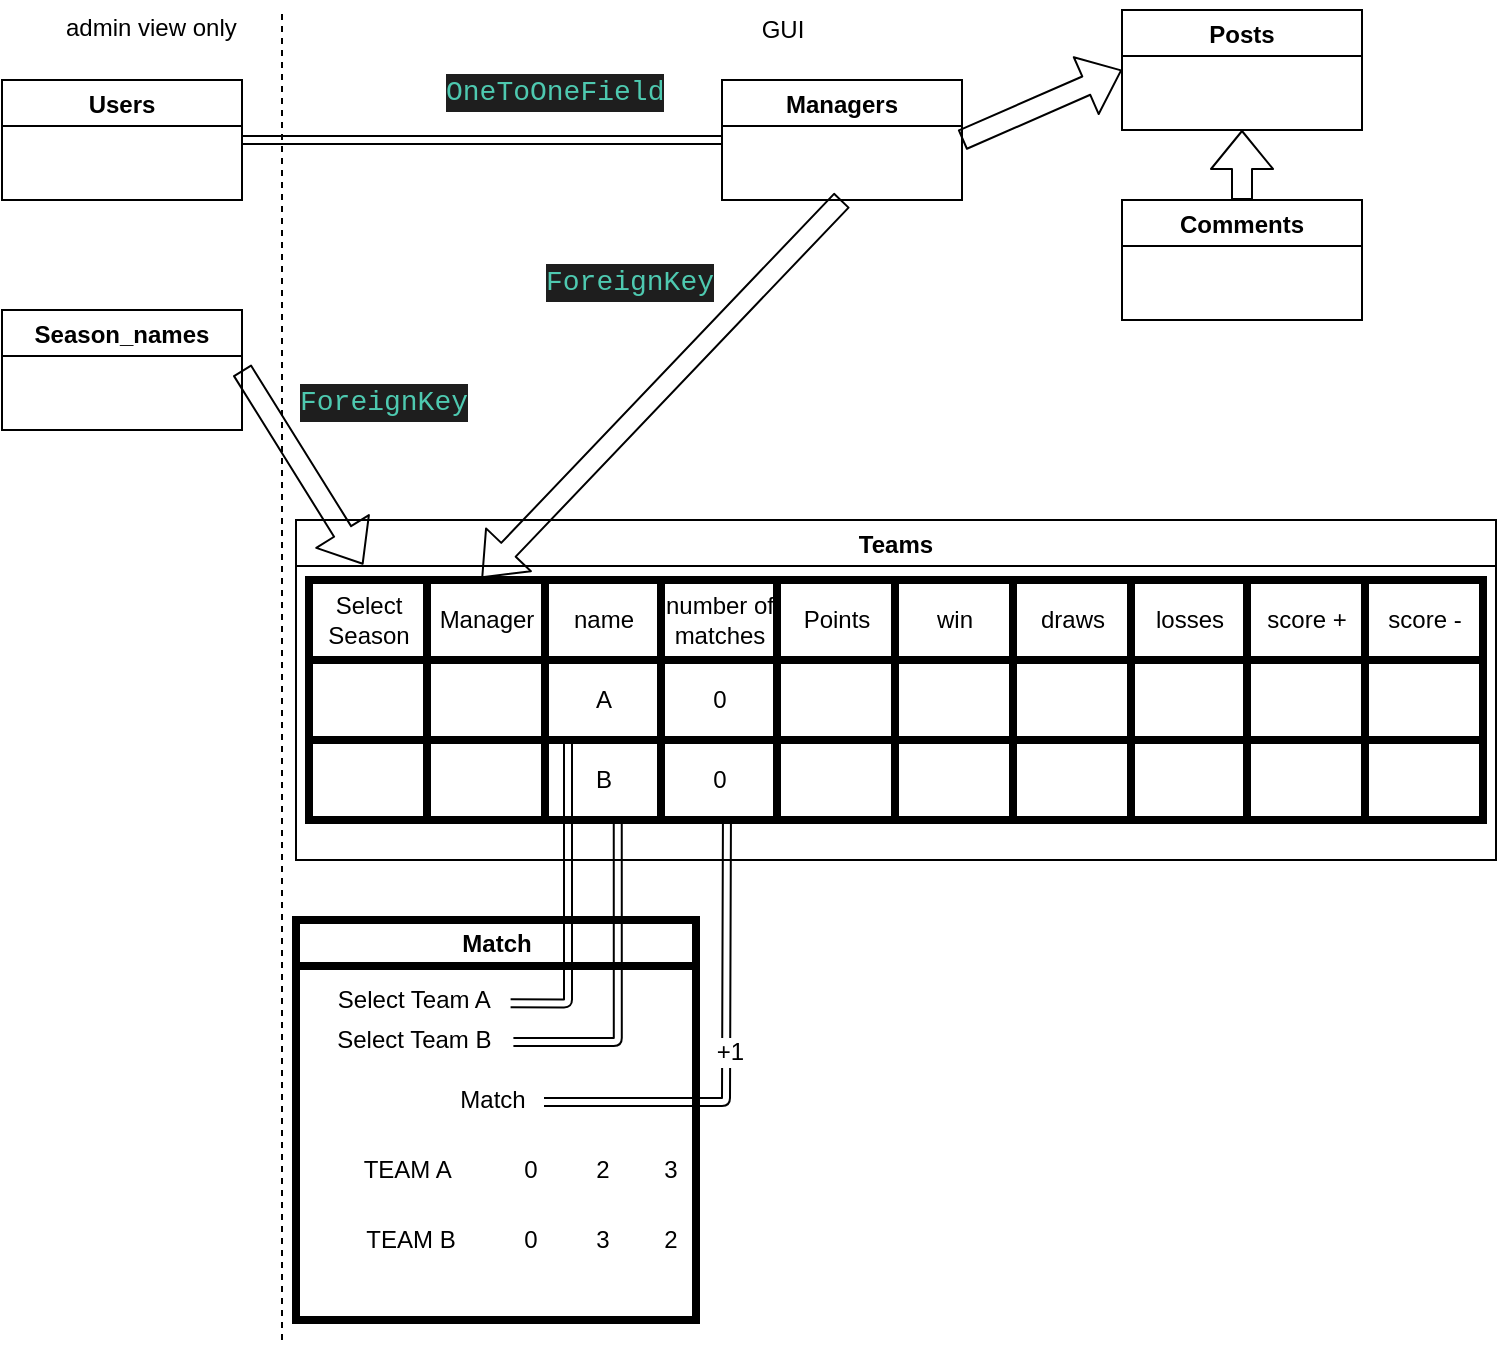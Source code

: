 <mxfile>
    <diagram id="rNlksn1WPZeVqBZFMjEH" name="Page-1">
        <mxGraphModel dx="807" dy="475" grid="1" gridSize="10" guides="1" tooltips="1" connect="1" arrows="1" fold="1" page="1" pageScale="1" pageWidth="827" pageHeight="1169" math="0" shadow="0">
            <root>
                <mxCell id="0"/>
                <mxCell id="1" parent="0"/>
                <mxCell id="2" value="" style="endArrow=none;dashed=1;html=1;" parent="1" edge="1">
                    <mxGeometry width="50" height="50" relative="1" as="geometry">
                        <mxPoint x="220" y="670" as="sourcePoint"/>
                        <mxPoint x="220" y="5" as="targetPoint"/>
                    </mxGeometry>
                </mxCell>
                <mxCell id="18" style="edgeStyle=none;shape=link;html=1;exitX=1;exitY=0.5;exitDx=0;exitDy=0;entryX=0;entryY=0.5;entryDx=0;entryDy=0;" edge="1" parent="1" source="4" target="11">
                    <mxGeometry relative="1" as="geometry"/>
                </mxCell>
                <mxCell id="4" value="Users" style="swimlane;" vertex="1" parent="1">
                    <mxGeometry x="80" y="40" width="120" height="60" as="geometry"/>
                </mxCell>
                <mxCell id="5" value="Posts" style="swimlane;" vertex="1" parent="1">
                    <mxGeometry x="640" y="5" width="120" height="60" as="geometry"/>
                </mxCell>
                <mxCell id="7" value="Comments" style="swimlane;" vertex="1" parent="1">
                    <mxGeometry x="640" y="100" width="120" height="60" as="geometry"/>
                </mxCell>
                <mxCell id="9" value="Season_names" style="swimlane;" vertex="1" parent="1">
                    <mxGeometry x="80" y="155" width="120" height="60" as="geometry"/>
                </mxCell>
                <mxCell id="10" value="Teams" style="swimlane;" vertex="1" parent="1">
                    <mxGeometry x="227" y="260" width="600" height="170" as="geometry"/>
                </mxCell>
                <mxCell id="34" value="" style="shape=table;startSize=0;container=1;collapsible=0;childLayout=tableLayout;rounded=0;glass=0;sketch=0;fontFamily=Helvetica;fontSize=12;fontColor=default;strokeWidth=4;fillColor=none;gradientColor=none;html=1;" vertex="1" parent="10">
                    <mxGeometry x="6.5" y="30" width="587" height="120" as="geometry"/>
                </mxCell>
                <mxCell id="35" value="" style="shape=partialRectangle;collapsible=0;dropTarget=0;pointerEvents=0;fillColor=none;top=0;left=0;bottom=0;right=0;points=[[0,0.5],[1,0.5]];portConstraint=eastwest;rounded=0;glass=0;sketch=0;fontFamily=Helvetica;fontSize=12;fontColor=default;strokeWidth=4;html=1;" vertex="1" parent="34">
                    <mxGeometry width="587" height="40" as="geometry"/>
                </mxCell>
                <mxCell id="36" value="Select Season" style="shape=partialRectangle;html=1;whiteSpace=wrap;connectable=0;overflow=hidden;fillColor=none;top=0;left=0;bottom=0;right=0;pointerEvents=1;rounded=0;glass=0;sketch=0;fontFamily=Helvetica;fontSize=12;fontColor=default;strokeWidth=4;" vertex="1" parent="35">
                    <mxGeometry width="59" height="40" as="geometry">
                        <mxRectangle width="59" height="40" as="alternateBounds"/>
                    </mxGeometry>
                </mxCell>
                <mxCell id="37" value="Manager" style="shape=partialRectangle;html=1;whiteSpace=wrap;connectable=0;overflow=hidden;fillColor=none;top=0;left=0;bottom=0;right=0;pointerEvents=1;rounded=0;glass=0;sketch=0;fontFamily=Helvetica;fontSize=12;fontColor=default;strokeWidth=4;" vertex="1" parent="35">
                    <mxGeometry x="59" width="59" height="40" as="geometry">
                        <mxRectangle width="59" height="40" as="alternateBounds"/>
                    </mxGeometry>
                </mxCell>
                <mxCell id="38" value="&lt;span&gt;name&lt;/span&gt;" style="shape=partialRectangle;html=1;whiteSpace=wrap;connectable=0;overflow=hidden;fillColor=none;top=0;left=0;bottom=0;right=0;pointerEvents=1;rounded=0;glass=0;sketch=0;fontFamily=Helvetica;fontSize=12;fontColor=default;strokeWidth=4;" vertex="1" parent="35">
                    <mxGeometry x="118" width="58" height="40" as="geometry">
                        <mxRectangle width="58" height="40" as="alternateBounds"/>
                    </mxGeometry>
                </mxCell>
                <mxCell id="62" value="&lt;span&gt;number of matches&lt;/span&gt;" style="shape=partialRectangle;html=1;whiteSpace=wrap;connectable=0;overflow=hidden;fillColor=none;top=0;left=0;bottom=0;right=0;pointerEvents=1;rounded=0;glass=0;sketch=0;fontFamily=Helvetica;fontSize=12;fontColor=default;strokeWidth=4;" vertex="1" parent="35">
                    <mxGeometry x="176" width="58" height="40" as="geometry">
                        <mxRectangle width="58" height="40" as="alternateBounds"/>
                    </mxGeometry>
                </mxCell>
                <mxCell id="39" value="Points" style="shape=partialRectangle;html=1;whiteSpace=wrap;connectable=0;overflow=hidden;fillColor=none;top=0;left=0;bottom=0;right=0;pointerEvents=1;rounded=0;glass=0;sketch=0;fontFamily=Helvetica;fontSize=12;fontColor=default;strokeWidth=4;" vertex="1" parent="35">
                    <mxGeometry x="234" width="59" height="40" as="geometry">
                        <mxRectangle width="59" height="40" as="alternateBounds"/>
                    </mxGeometry>
                </mxCell>
                <mxCell id="40" value="win" style="shape=partialRectangle;html=1;whiteSpace=wrap;connectable=0;overflow=hidden;fillColor=none;top=0;left=0;bottom=0;right=0;pointerEvents=1;rounded=0;glass=0;sketch=0;fontFamily=Helvetica;fontSize=12;fontColor=default;strokeWidth=4;" vertex="1" parent="35">
                    <mxGeometry x="293" width="59" height="40" as="geometry">
                        <mxRectangle width="59" height="40" as="alternateBounds"/>
                    </mxGeometry>
                </mxCell>
                <mxCell id="41" value="draws" style="shape=partialRectangle;html=1;whiteSpace=wrap;connectable=0;overflow=hidden;fillColor=none;top=0;left=0;bottom=0;right=0;pointerEvents=1;rounded=0;glass=0;sketch=0;fontFamily=Helvetica;fontSize=12;fontColor=default;strokeWidth=4;" vertex="1" parent="35">
                    <mxGeometry x="352" width="59" height="40" as="geometry">
                        <mxRectangle width="59" height="40" as="alternateBounds"/>
                    </mxGeometry>
                </mxCell>
                <mxCell id="42" value="losses" style="shape=partialRectangle;html=1;whiteSpace=wrap;connectable=0;overflow=hidden;fillColor=none;top=0;left=0;bottom=0;right=0;pointerEvents=1;rounded=0;glass=0;sketch=0;fontFamily=Helvetica;fontSize=12;fontColor=default;strokeWidth=4;" vertex="1" parent="35">
                    <mxGeometry x="411" width="58" height="40" as="geometry">
                        <mxRectangle width="58" height="40" as="alternateBounds"/>
                    </mxGeometry>
                </mxCell>
                <mxCell id="43" value="score +" style="shape=partialRectangle;html=1;whiteSpace=wrap;connectable=0;overflow=hidden;fillColor=none;top=0;left=0;bottom=0;right=0;pointerEvents=1;rounded=0;glass=0;sketch=0;fontFamily=Helvetica;fontSize=12;fontColor=default;strokeWidth=4;" vertex="1" parent="35">
                    <mxGeometry x="469" width="59" height="40" as="geometry">
                        <mxRectangle width="59" height="40" as="alternateBounds"/>
                    </mxGeometry>
                </mxCell>
                <mxCell id="65" value="score -" style="shape=partialRectangle;html=1;whiteSpace=wrap;connectable=0;overflow=hidden;fillColor=none;top=0;left=0;bottom=0;right=0;pointerEvents=1;rounded=0;glass=0;sketch=0;fontFamily=Helvetica;fontSize=12;fontColor=default;strokeWidth=4;" vertex="1" parent="35">
                    <mxGeometry x="528" width="59" height="40" as="geometry">
                        <mxRectangle width="59" height="40" as="alternateBounds"/>
                    </mxGeometry>
                </mxCell>
                <mxCell id="44" value="" style="shape=partialRectangle;collapsible=0;dropTarget=0;pointerEvents=0;fillColor=none;top=0;left=0;bottom=0;right=0;points=[[0,0.5],[1,0.5]];portConstraint=eastwest;rounded=0;glass=0;sketch=0;fontFamily=Helvetica;fontSize=12;fontColor=default;strokeWidth=4;html=1;" vertex="1" parent="34">
                    <mxGeometry y="40" width="587" height="40" as="geometry"/>
                </mxCell>
                <mxCell id="45" value="" style="shape=partialRectangle;html=1;whiteSpace=wrap;connectable=0;overflow=hidden;fillColor=none;top=0;left=0;bottom=0;right=0;pointerEvents=1;rounded=0;glass=0;sketch=0;fontFamily=Helvetica;fontSize=12;fontColor=default;strokeWidth=4;" vertex="1" parent="44">
                    <mxGeometry width="59" height="40" as="geometry">
                        <mxRectangle width="59" height="40" as="alternateBounds"/>
                    </mxGeometry>
                </mxCell>
                <mxCell id="46" value="" style="shape=partialRectangle;html=1;whiteSpace=wrap;connectable=0;overflow=hidden;fillColor=none;top=0;left=0;bottom=0;right=0;pointerEvents=1;rounded=0;glass=0;sketch=0;fontFamily=Helvetica;fontSize=12;fontColor=default;strokeWidth=4;" vertex="1" parent="44">
                    <mxGeometry x="59" width="59" height="40" as="geometry">
                        <mxRectangle width="59" height="40" as="alternateBounds"/>
                    </mxGeometry>
                </mxCell>
                <mxCell id="47" value="A" style="shape=partialRectangle;html=1;whiteSpace=wrap;connectable=0;overflow=hidden;fillColor=none;top=0;left=0;bottom=0;right=0;pointerEvents=1;rounded=0;glass=0;sketch=0;fontFamily=Helvetica;fontSize=12;fontColor=default;strokeWidth=4;" vertex="1" parent="44">
                    <mxGeometry x="118" width="58" height="40" as="geometry">
                        <mxRectangle width="58" height="40" as="alternateBounds"/>
                    </mxGeometry>
                </mxCell>
                <mxCell id="63" value="0" style="shape=partialRectangle;html=1;whiteSpace=wrap;connectable=0;overflow=hidden;fillColor=none;top=0;left=0;bottom=0;right=0;pointerEvents=1;rounded=0;glass=0;sketch=0;fontFamily=Helvetica;fontSize=12;fontColor=default;strokeWidth=4;" vertex="1" parent="44">
                    <mxGeometry x="176" width="58" height="40" as="geometry">
                        <mxRectangle width="58" height="40" as="alternateBounds"/>
                    </mxGeometry>
                </mxCell>
                <mxCell id="48" value="" style="shape=partialRectangle;html=1;whiteSpace=wrap;connectable=0;overflow=hidden;fillColor=none;top=0;left=0;bottom=0;right=0;pointerEvents=1;rounded=0;glass=0;sketch=0;fontFamily=Helvetica;fontSize=12;fontColor=default;strokeWidth=4;" vertex="1" parent="44">
                    <mxGeometry x="234" width="59" height="40" as="geometry">
                        <mxRectangle width="59" height="40" as="alternateBounds"/>
                    </mxGeometry>
                </mxCell>
                <mxCell id="49" value="" style="shape=partialRectangle;html=1;whiteSpace=wrap;connectable=0;overflow=hidden;fillColor=none;top=0;left=0;bottom=0;right=0;pointerEvents=1;rounded=0;glass=0;sketch=0;fontFamily=Helvetica;fontSize=12;fontColor=default;strokeWidth=4;" vertex="1" parent="44">
                    <mxGeometry x="293" width="59" height="40" as="geometry">
                        <mxRectangle width="59" height="40" as="alternateBounds"/>
                    </mxGeometry>
                </mxCell>
                <mxCell id="50" value="" style="shape=partialRectangle;html=1;whiteSpace=wrap;connectable=0;overflow=hidden;fillColor=none;top=0;left=0;bottom=0;right=0;pointerEvents=1;rounded=0;glass=0;sketch=0;fontFamily=Helvetica;fontSize=12;fontColor=default;strokeWidth=4;" vertex="1" parent="44">
                    <mxGeometry x="352" width="59" height="40" as="geometry">
                        <mxRectangle width="59" height="40" as="alternateBounds"/>
                    </mxGeometry>
                </mxCell>
                <mxCell id="51" value="" style="shape=partialRectangle;html=1;whiteSpace=wrap;connectable=0;overflow=hidden;fillColor=none;top=0;left=0;bottom=0;right=0;pointerEvents=1;rounded=0;glass=0;sketch=0;fontFamily=Helvetica;fontSize=12;fontColor=default;strokeWidth=4;" vertex="1" parent="44">
                    <mxGeometry x="411" width="58" height="40" as="geometry">
                        <mxRectangle width="58" height="40" as="alternateBounds"/>
                    </mxGeometry>
                </mxCell>
                <mxCell id="52" value="" style="shape=partialRectangle;html=1;whiteSpace=wrap;connectable=0;overflow=hidden;fillColor=none;top=0;left=0;bottom=0;right=0;pointerEvents=1;rounded=0;glass=0;sketch=0;fontFamily=Helvetica;fontSize=12;fontColor=default;strokeWidth=4;" vertex="1" parent="44">
                    <mxGeometry x="469" width="59" height="40" as="geometry">
                        <mxRectangle width="59" height="40" as="alternateBounds"/>
                    </mxGeometry>
                </mxCell>
                <mxCell id="66" style="shape=partialRectangle;html=1;whiteSpace=wrap;connectable=0;overflow=hidden;fillColor=none;top=0;left=0;bottom=0;right=0;pointerEvents=1;rounded=0;glass=0;sketch=0;fontFamily=Helvetica;fontSize=12;fontColor=default;strokeWidth=4;" vertex="1" parent="44">
                    <mxGeometry x="528" width="59" height="40" as="geometry">
                        <mxRectangle width="59" height="40" as="alternateBounds"/>
                    </mxGeometry>
                </mxCell>
                <mxCell id="53" value="" style="shape=partialRectangle;collapsible=0;dropTarget=0;pointerEvents=0;fillColor=none;top=0;left=0;bottom=0;right=0;points=[[0,0.5],[1,0.5]];portConstraint=eastwest;rounded=0;glass=0;sketch=0;fontFamily=Helvetica;fontSize=12;fontColor=default;strokeWidth=4;html=1;" vertex="1" parent="34">
                    <mxGeometry y="80" width="587" height="40" as="geometry"/>
                </mxCell>
                <mxCell id="54" value="" style="shape=partialRectangle;html=1;whiteSpace=wrap;connectable=0;overflow=hidden;fillColor=none;top=0;left=0;bottom=0;right=0;pointerEvents=1;rounded=0;glass=0;sketch=0;fontFamily=Helvetica;fontSize=12;fontColor=default;strokeWidth=4;" vertex="1" parent="53">
                    <mxGeometry width="59" height="40" as="geometry">
                        <mxRectangle width="59" height="40" as="alternateBounds"/>
                    </mxGeometry>
                </mxCell>
                <mxCell id="55" value="" style="shape=partialRectangle;html=1;whiteSpace=wrap;connectable=0;overflow=hidden;fillColor=none;top=0;left=0;bottom=0;right=0;pointerEvents=1;rounded=0;glass=0;sketch=0;fontFamily=Helvetica;fontSize=12;fontColor=default;strokeWidth=4;" vertex="1" parent="53">
                    <mxGeometry x="59" width="59" height="40" as="geometry">
                        <mxRectangle width="59" height="40" as="alternateBounds"/>
                    </mxGeometry>
                </mxCell>
                <mxCell id="56" value="B" style="shape=partialRectangle;html=1;whiteSpace=wrap;connectable=0;overflow=hidden;fillColor=none;top=0;left=0;bottom=0;right=0;pointerEvents=1;rounded=0;glass=0;sketch=0;fontFamily=Helvetica;fontSize=12;fontColor=default;strokeWidth=4;" vertex="1" parent="53">
                    <mxGeometry x="118" width="58" height="40" as="geometry">
                        <mxRectangle width="58" height="40" as="alternateBounds"/>
                    </mxGeometry>
                </mxCell>
                <mxCell id="64" value="0" style="shape=partialRectangle;html=1;whiteSpace=wrap;connectable=0;overflow=hidden;fillColor=none;top=0;left=0;bottom=0;right=0;pointerEvents=1;rounded=0;glass=0;sketch=0;fontFamily=Helvetica;fontSize=12;fontColor=default;strokeWidth=4;" vertex="1" parent="53">
                    <mxGeometry x="176" width="58" height="40" as="geometry">
                        <mxRectangle width="58" height="40" as="alternateBounds"/>
                    </mxGeometry>
                </mxCell>
                <mxCell id="57" value="" style="shape=partialRectangle;html=1;whiteSpace=wrap;connectable=0;overflow=hidden;fillColor=none;top=0;left=0;bottom=0;right=0;pointerEvents=1;rounded=0;glass=0;sketch=0;fontFamily=Helvetica;fontSize=12;fontColor=default;strokeWidth=4;" vertex="1" parent="53">
                    <mxGeometry x="234" width="59" height="40" as="geometry">
                        <mxRectangle width="59" height="40" as="alternateBounds"/>
                    </mxGeometry>
                </mxCell>
                <mxCell id="58" value="" style="shape=partialRectangle;html=1;whiteSpace=wrap;connectable=0;overflow=hidden;fillColor=none;top=0;left=0;bottom=0;right=0;pointerEvents=1;rounded=0;glass=0;sketch=0;fontFamily=Helvetica;fontSize=12;fontColor=default;strokeWidth=4;" vertex="1" parent="53">
                    <mxGeometry x="293" width="59" height="40" as="geometry">
                        <mxRectangle width="59" height="40" as="alternateBounds"/>
                    </mxGeometry>
                </mxCell>
                <mxCell id="59" value="" style="shape=partialRectangle;html=1;whiteSpace=wrap;connectable=0;overflow=hidden;fillColor=none;top=0;left=0;bottom=0;right=0;pointerEvents=1;rounded=0;glass=0;sketch=0;fontFamily=Helvetica;fontSize=12;fontColor=default;strokeWidth=4;" vertex="1" parent="53">
                    <mxGeometry x="352" width="59" height="40" as="geometry">
                        <mxRectangle width="59" height="40" as="alternateBounds"/>
                    </mxGeometry>
                </mxCell>
                <mxCell id="60" value="" style="shape=partialRectangle;html=1;whiteSpace=wrap;connectable=0;overflow=hidden;fillColor=none;top=0;left=0;bottom=0;right=0;pointerEvents=1;rounded=0;glass=0;sketch=0;fontFamily=Helvetica;fontSize=12;fontColor=default;strokeWidth=4;" vertex="1" parent="53">
                    <mxGeometry x="411" width="58" height="40" as="geometry">
                        <mxRectangle width="58" height="40" as="alternateBounds"/>
                    </mxGeometry>
                </mxCell>
                <mxCell id="61" value="" style="shape=partialRectangle;html=1;whiteSpace=wrap;connectable=0;overflow=hidden;fillColor=none;top=0;left=0;bottom=0;right=0;pointerEvents=1;rounded=0;glass=0;sketch=0;fontFamily=Helvetica;fontSize=12;fontColor=default;strokeWidth=4;" vertex="1" parent="53">
                    <mxGeometry x="469" width="59" height="40" as="geometry">
                        <mxRectangle width="59" height="40" as="alternateBounds"/>
                    </mxGeometry>
                </mxCell>
                <mxCell id="67" style="shape=partialRectangle;html=1;whiteSpace=wrap;connectable=0;overflow=hidden;fillColor=none;top=0;left=0;bottom=0;right=0;pointerEvents=1;rounded=0;glass=0;sketch=0;fontFamily=Helvetica;fontSize=12;fontColor=default;strokeWidth=4;" vertex="1" parent="53">
                    <mxGeometry x="528" width="59" height="40" as="geometry">
                        <mxRectangle width="59" height="40" as="alternateBounds"/>
                    </mxGeometry>
                </mxCell>
                <mxCell id="11" value="Managers" style="swimlane;" vertex="1" parent="1">
                    <mxGeometry x="440" y="40" width="120" height="60" as="geometry"/>
                </mxCell>
                <mxCell id="17" value="&lt;div style=&quot;color: rgb(212, 212, 212); background-color: rgb(30, 30, 30); font-family: consolas, &amp;quot;courier new&amp;quot;, monospace; font-weight: normal; font-size: 14px; line-height: 19px;&quot;&gt;&lt;div&gt;&lt;span style=&quot;color: #4ec9b0&quot;&gt;OneToOneField&lt;/span&gt;&lt;/div&gt;&lt;/div&gt;" style="text;whiteSpace=wrap;html=1;" vertex="1" parent="1">
                    <mxGeometry x="300" y="30" width="110" height="30" as="geometry"/>
                </mxCell>
                <mxCell id="20" value="admin view only" style="text;whiteSpace=wrap;html=1;" vertex="1" parent="1">
                    <mxGeometry x="110" width="90" height="30" as="geometry"/>
                </mxCell>
                <mxCell id="21" value="GUI" style="text;html=1;align=center;verticalAlign=middle;resizable=0;points=[];autosize=1;strokeColor=none;fillColor=none;" vertex="1" parent="1">
                    <mxGeometry x="450" y="5" width="40" height="20" as="geometry"/>
                </mxCell>
                <mxCell id="26" value="" style="shape=flexArrow;endArrow=classic;html=1;fontFamily=Helvetica;fontSize=12;fontColor=default;entryX=0;entryY=0.5;entryDx=0;entryDy=0;exitX=1;exitY=0.5;exitDx=0;exitDy=0;" edge="1" parent="1" source="11" target="5">
                    <mxGeometry width="50" height="50" relative="1" as="geometry">
                        <mxPoint x="590" y="130" as="sourcePoint"/>
                        <mxPoint x="440" y="180" as="targetPoint"/>
                    </mxGeometry>
                </mxCell>
                <mxCell id="27" value="" style="shape=flexArrow;endArrow=classic;html=1;fontFamily=Helvetica;fontSize=12;fontColor=default;exitX=0.5;exitY=0;exitDx=0;exitDy=0;entryX=0.5;entryY=1;entryDx=0;entryDy=0;" edge="1" parent="1" source="7" target="5">
                    <mxGeometry width="50" height="50" relative="1" as="geometry">
                        <mxPoint x="390" y="230" as="sourcePoint"/>
                        <mxPoint x="440" y="180" as="targetPoint"/>
                    </mxGeometry>
                </mxCell>
                <mxCell id="28" value="&lt;div style=&quot;color: rgb(212, 212, 212); background-color: rgb(30, 30, 30); font-family: consolas, &amp;quot;courier new&amp;quot;, monospace; font-weight: normal; font-size: 14px; line-height: 19px;&quot;&gt;&lt;div&gt;&lt;span style=&quot;color: #4ec9b0&quot;&gt;ForeignKey&lt;/span&gt;&lt;/div&gt;&lt;/div&gt;" style="text;whiteSpace=wrap;html=1;fontSize=12;fontFamily=Helvetica;fontColor=default;" vertex="1" parent="1">
                    <mxGeometry x="227" y="185" width="100" height="30" as="geometry"/>
                </mxCell>
                <mxCell id="29" value="&lt;div style=&quot;color: rgb(212, 212, 212); background-color: rgb(30, 30, 30); font-family: consolas, &amp;quot;courier new&amp;quot;, monospace; font-weight: normal; font-size: 14px; line-height: 19px;&quot;&gt;&lt;div&gt;&lt;span style=&quot;color: #4ec9b0&quot;&gt;ForeignKey&lt;/span&gt;&lt;/div&gt;&lt;/div&gt;" style="text;whiteSpace=wrap;html=1;fontSize=12;fontFamily=Helvetica;fontColor=default;" vertex="1" parent="1">
                    <mxGeometry x="350" y="125" width="90" height="30" as="geometry"/>
                </mxCell>
                <mxCell id="30" value="" style="shape=flexArrow;endArrow=classic;html=1;fontFamily=Helvetica;fontSize=12;fontColor=default;entryX=0.056;entryY=0.131;entryDx=0;entryDy=0;exitX=1;exitY=0.5;exitDx=0;exitDy=0;entryPerimeter=0;" edge="1" parent="1" source="9" target="10">
                    <mxGeometry width="50" height="50" relative="1" as="geometry">
                        <mxPoint x="260" y="200" as="sourcePoint"/>
                        <mxPoint x="440" y="180" as="targetPoint"/>
                    </mxGeometry>
                </mxCell>
                <mxCell id="31" value="" style="shape=flexArrow;endArrow=classic;html=1;fontFamily=Helvetica;fontSize=12;fontColor=default;exitX=0.5;exitY=1;exitDx=0;exitDy=0;entryX=0.147;entryY=-0.025;entryDx=0;entryDy=0;entryPerimeter=0;" edge="1" parent="1" source="11" target="35">
                    <mxGeometry width="50" height="50" relative="1" as="geometry">
                        <mxPoint x="390" y="230" as="sourcePoint"/>
                        <mxPoint x="440" y="180" as="targetPoint"/>
                    </mxGeometry>
                </mxCell>
                <mxCell id="69" value="Match" style="swimlane;rounded=0;glass=0;sketch=0;fontFamily=Helvetica;fontSize=12;fontColor=default;strokeWidth=4;fillColor=none;gradientColor=none;html=1;" vertex="1" parent="1">
                    <mxGeometry x="227" y="460" width="200" height="200" as="geometry"/>
                </mxCell>
                <mxCell id="70" value="&amp;nbsp;Select Team A" style="text;html=1;align=center;verticalAlign=middle;resizable=0;points=[];autosize=1;strokeColor=none;fillColor=none;fontSize=12;fontFamily=Helvetica;fontColor=default;" vertex="1" parent="69">
                    <mxGeometry x="6.5" y="30" width="100" height="20" as="geometry"/>
                </mxCell>
                <mxCell id="71" value="&amp;nbsp;Select Team B" style="text;html=1;align=center;verticalAlign=middle;resizable=0;points=[];autosize=1;strokeColor=none;fillColor=none;fontSize=12;fontFamily=Helvetica;fontColor=default;" vertex="1" parent="69">
                    <mxGeometry x="6.5" y="50" width="100" height="20" as="geometry"/>
                </mxCell>
                <mxCell id="76" value="Match" style="text;html=1;align=center;verticalAlign=middle;resizable=0;points=[];autosize=1;strokeColor=none;fillColor=none;fontSize=12;fontFamily=Helvetica;fontColor=default;" vertex="1" parent="69">
                    <mxGeometry x="73" y="80" width="50" height="20" as="geometry"/>
                </mxCell>
                <mxCell id="80" value="TEAM B" style="text;html=1;align=center;verticalAlign=middle;resizable=0;points=[];autosize=1;strokeColor=none;fillColor=none;fontSize=12;fontFamily=Helvetica;fontColor=default;" vertex="1" parent="69">
                    <mxGeometry x="26.5" y="150" width="60" height="20" as="geometry"/>
                </mxCell>
                <mxCell id="79" value="TEAM A&amp;nbsp;" style="text;html=1;align=center;verticalAlign=middle;resizable=0;points=[];autosize=1;strokeColor=none;fillColor=none;fontSize=12;fontFamily=Helvetica;fontColor=default;" vertex="1" parent="69">
                    <mxGeometry x="26.5" y="115" width="60" height="20" as="geometry"/>
                </mxCell>
                <mxCell id="81" value="0" style="text;html=1;align=center;verticalAlign=middle;resizable=0;points=[];autosize=1;strokeColor=none;fillColor=none;fontSize=12;fontFamily=Helvetica;fontColor=default;" vertex="1" parent="69">
                    <mxGeometry x="106.5" y="115" width="20" height="20" as="geometry"/>
                </mxCell>
                <mxCell id="82" value="0" style="text;html=1;align=center;verticalAlign=middle;resizable=0;points=[];autosize=1;strokeColor=none;fillColor=none;fontSize=12;fontFamily=Helvetica;fontColor=default;" vertex="1" parent="69">
                    <mxGeometry x="106.5" y="150" width="20" height="20" as="geometry"/>
                </mxCell>
                <mxCell id="83" value="2" style="text;html=1;align=center;verticalAlign=middle;resizable=0;points=[];autosize=1;strokeColor=none;fillColor=none;fontSize=12;fontFamily=Helvetica;fontColor=default;" vertex="1" parent="69">
                    <mxGeometry x="143" y="115" width="20" height="20" as="geometry"/>
                </mxCell>
                <mxCell id="84" value="3" style="text;html=1;align=center;verticalAlign=middle;resizable=0;points=[];autosize=1;strokeColor=none;fillColor=none;fontSize=12;fontFamily=Helvetica;fontColor=default;" vertex="1" parent="69">
                    <mxGeometry x="177" y="115" width="20" height="20" as="geometry"/>
                </mxCell>
                <mxCell id="85" value="3" style="text;html=1;align=center;verticalAlign=middle;resizable=0;points=[];autosize=1;strokeColor=none;fillColor=none;fontSize=12;fontFamily=Helvetica;fontColor=default;" vertex="1" parent="69">
                    <mxGeometry x="143" y="150" width="20" height="20" as="geometry"/>
                </mxCell>
                <mxCell id="86" value="2" style="text;html=1;align=center;verticalAlign=middle;resizable=0;points=[];autosize=1;strokeColor=none;fillColor=none;fontSize=12;fontFamily=Helvetica;fontColor=default;" vertex="1" parent="69">
                    <mxGeometry x="177" y="150" width="20" height="20" as="geometry"/>
                </mxCell>
                <mxCell id="74" value="" style="edgeStyle=segmentEdgeStyle;endArrow=classic;html=1;fontFamily=Helvetica;fontSize=12;fontColor=default;shape=link;exitX=1.008;exitY=0.583;exitDx=0;exitDy=0;exitPerimeter=0;" edge="1" parent="1" source="70">
                    <mxGeometry width="50" height="50" relative="1" as="geometry">
                        <mxPoint x="430" y="460" as="sourcePoint"/>
                        <mxPoint x="363" y="370" as="targetPoint"/>
                    </mxGeometry>
                </mxCell>
                <mxCell id="75" value="" style="edgeStyle=segmentEdgeStyle;endArrow=classic;html=1;fontFamily=Helvetica;fontSize=12;fontColor=default;shape=link;exitX=1.022;exitY=0.55;exitDx=0;exitDy=0;exitPerimeter=0;entryX=0.263;entryY=0.992;entryDx=0;entryDy=0;entryPerimeter=0;" edge="1" parent="1" source="71" target="53">
                    <mxGeometry width="50" height="50" relative="1" as="geometry">
                        <mxPoint x="344.3" y="521.66" as="sourcePoint"/>
                        <mxPoint x="373.227" y="376.32" as="targetPoint"/>
                    </mxGeometry>
                </mxCell>
                <mxCell id="77" value="" style="endArrow=classic;html=1;fontFamily=Helvetica;fontSize=12;fontColor=default;shape=link;exitX=1.02;exitY=0.55;exitDx=0;exitDy=0;exitPerimeter=0;entryX=0.356;entryY=1.003;entryDx=0;entryDy=0;entryPerimeter=0;" edge="1" parent="1" source="76" target="34">
                    <mxGeometry relative="1" as="geometry">
                        <mxPoint x="400" y="440" as="sourcePoint"/>
                        <mxPoint x="500" y="440" as="targetPoint"/>
                        <Array as="points">
                            <mxPoint x="442" y="551"/>
                        </Array>
                    </mxGeometry>
                </mxCell>
                <mxCell id="78" value="&amp;nbsp;+1" style="edgeLabel;resizable=0;html=1;align=center;verticalAlign=middle;rounded=0;glass=0;sketch=0;fontFamily=Helvetica;fontSize=12;fontColor=default;strokeWidth=4;fillColor=none;gradientColor=none;" connectable="0" vertex="1" parent="77">
                    <mxGeometry relative="1" as="geometry"/>
                </mxCell>
            </root>
        </mxGraphModel>
    </diagram>
</mxfile>